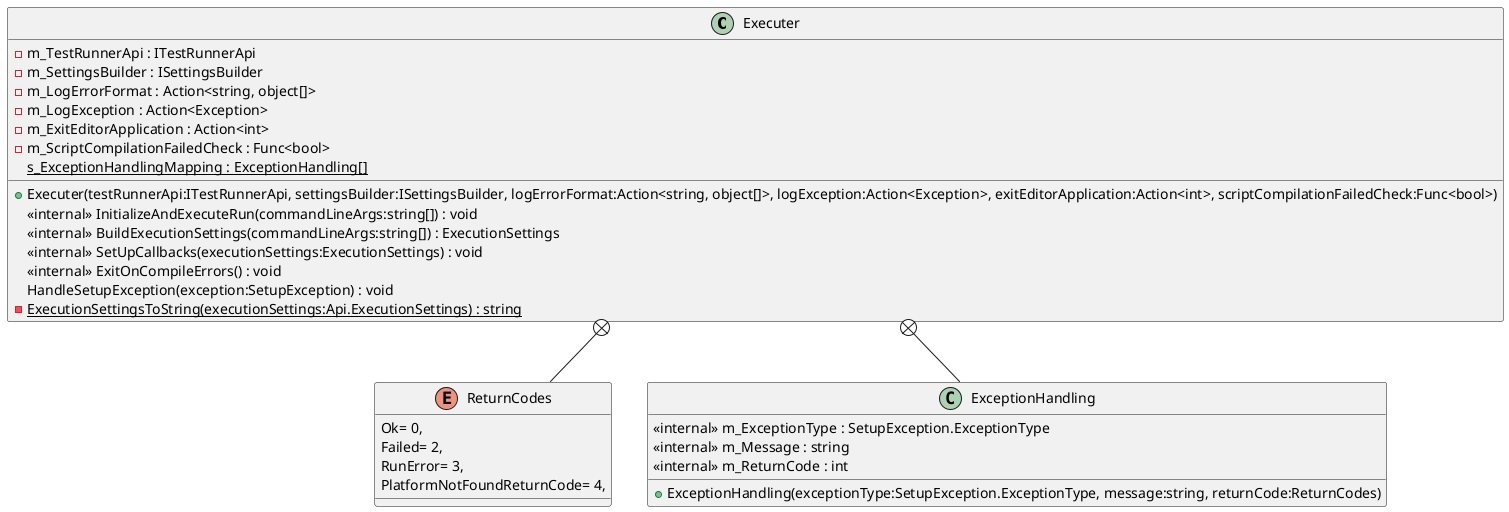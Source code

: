 @startuml
class Executer {
    - m_TestRunnerApi : ITestRunnerApi
    - m_SettingsBuilder : ISettingsBuilder
    - m_LogErrorFormat : Action<string, object[]>
    - m_LogException : Action<Exception>
    - m_ExitEditorApplication : Action<int>
    - m_ScriptCompilationFailedCheck : Func<bool>
    + Executer(testRunnerApi:ITestRunnerApi, settingsBuilder:ISettingsBuilder, logErrorFormat:Action<string, object[]>, logException:Action<Exception>, exitEditorApplication:Action<int>, scriptCompilationFailedCheck:Func<bool>)
    <<internal>> InitializeAndExecuteRun(commandLineArgs:string[]) : void
    <<internal>> BuildExecutionSettings(commandLineArgs:string[]) : ExecutionSettings
    <<internal>> SetUpCallbacks(executionSettings:ExecutionSettings) : void
    <<internal>> ExitOnCompileErrors() : void
    HandleSetupException(exception:SetupException) : void
    {static} s_ExceptionHandlingMapping : ExceptionHandling[]
    - {static} ExecutionSettingsToString(executionSettings:Api.ExecutionSettings) : string
}
enum ReturnCodes {
    Ok= 0,
    Failed= 2,
    RunError= 3,
    PlatformNotFoundReturnCode= 4,
}
class ExceptionHandling {
    <<internal>> m_ExceptionType : SetupException.ExceptionType
    <<internal>> m_Message : string
    <<internal>> m_ReturnCode : int
    + ExceptionHandling(exceptionType:SetupException.ExceptionType, message:string, returnCode:ReturnCodes)
}
Executer +-- ReturnCodes
Executer +-- ExceptionHandling
@enduml
